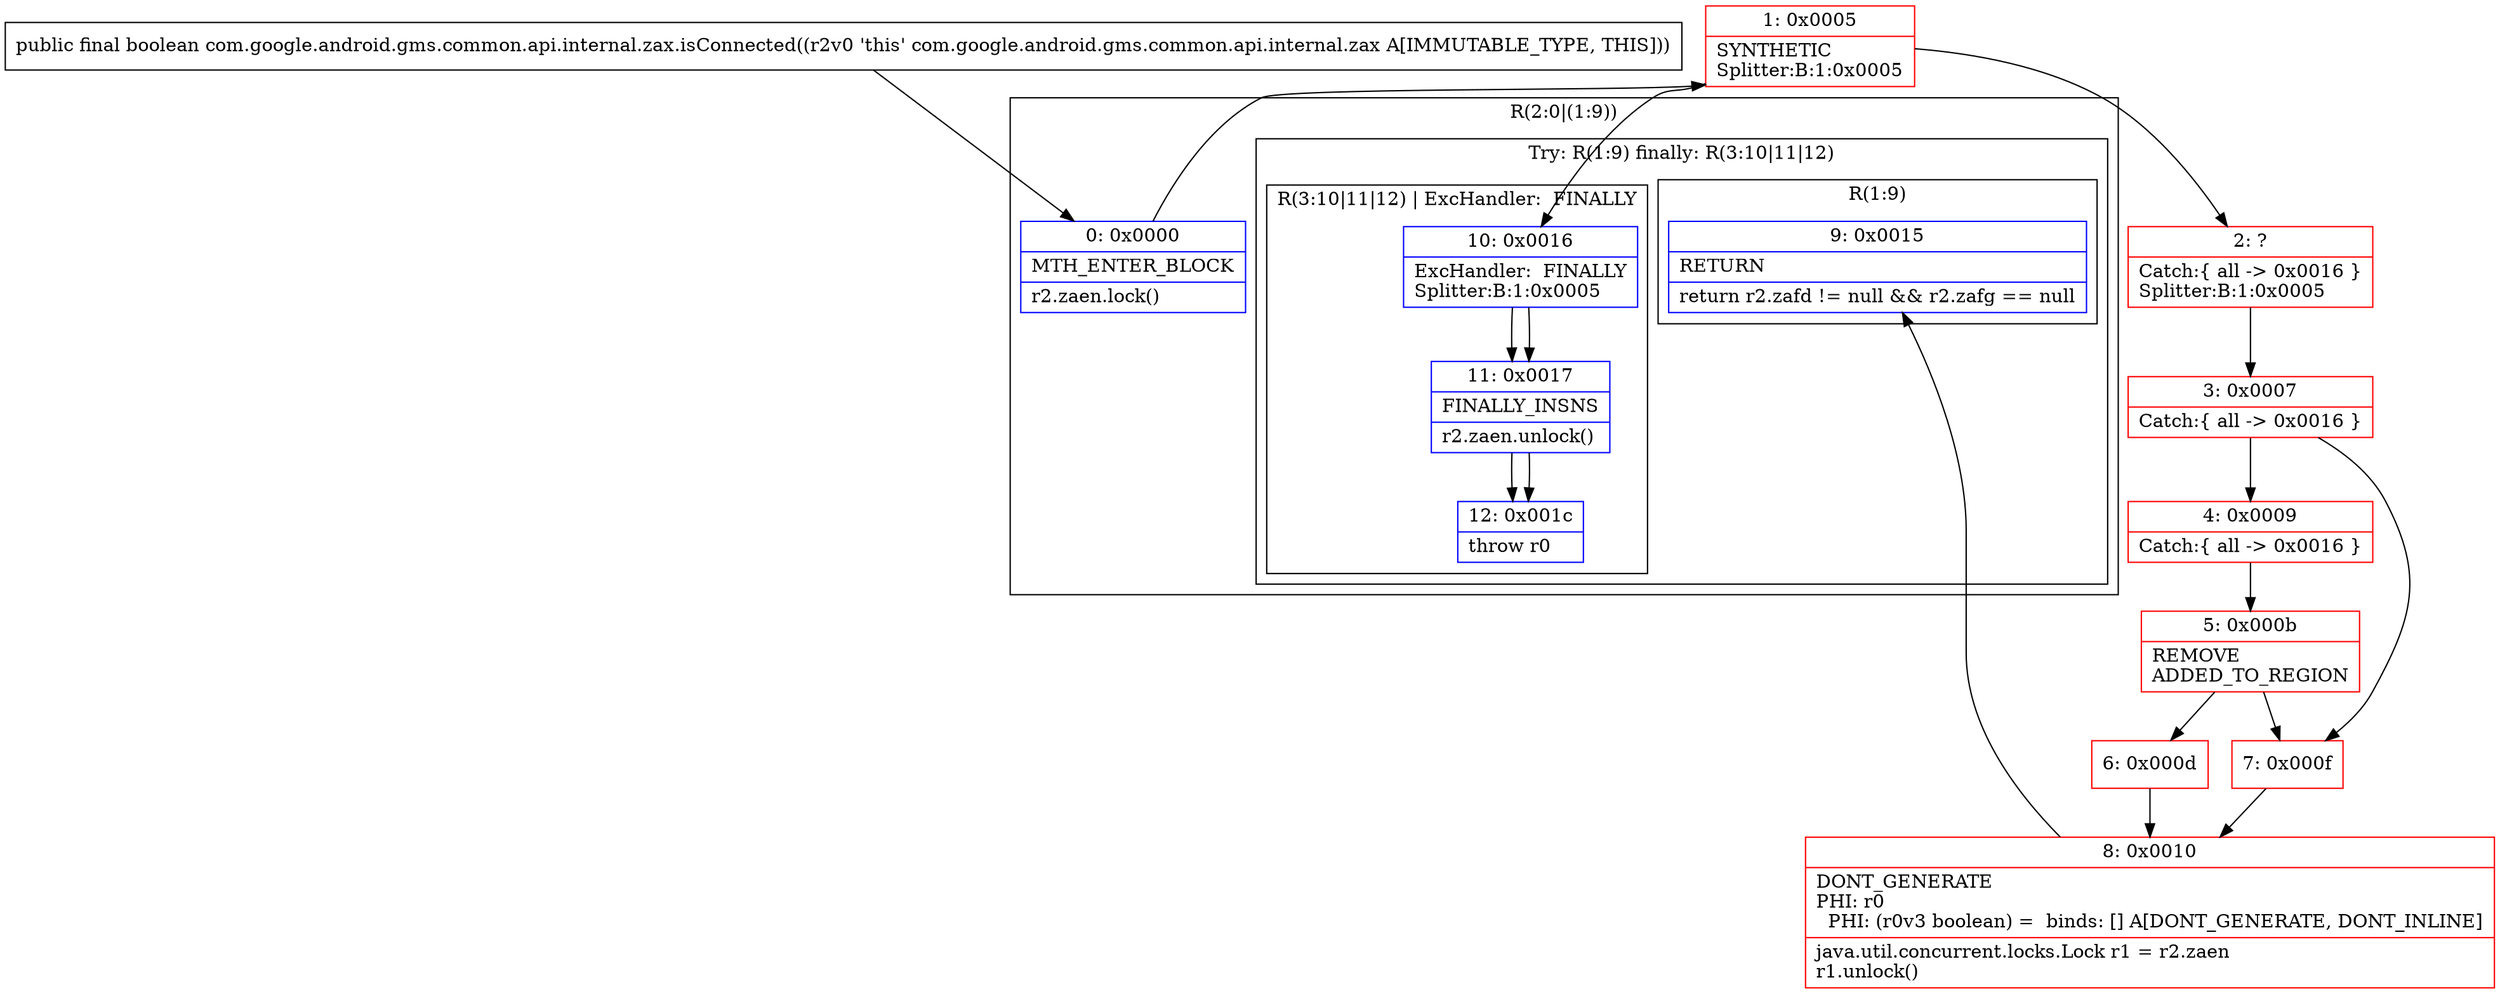 digraph "CFG forcom.google.android.gms.common.api.internal.zax.isConnected()Z" {
subgraph cluster_Region_770388387 {
label = "R(2:0|(1:9))";
node [shape=record,color=blue];
Node_0 [shape=record,label="{0\:\ 0x0000|MTH_ENTER_BLOCK\l|r2.zaen.lock()\l}"];
subgraph cluster_TryCatchRegion_980662371 {
label = "Try: R(1:9) finally: R(3:10|11|12)";
node [shape=record,color=blue];
subgraph cluster_Region_1114436163 {
label = "R(1:9)";
node [shape=record,color=blue];
Node_9 [shape=record,label="{9\:\ 0x0015|RETURN\l|return r2.zafd != null && r2.zafg == null\l}"];
}
subgraph cluster_Region_1806003683 {
label = "R(3:10|11|12) | ExcHandler:  FINALLY\l";
node [shape=record,color=blue];
Node_10 [shape=record,label="{10\:\ 0x0016|ExcHandler:  FINALLY\lSplitter:B:1:0x0005\l}"];
Node_11 [shape=record,label="{11\:\ 0x0017|FINALLY_INSNS\l|r2.zaen.unlock()\l}"];
Node_12 [shape=record,label="{12\:\ 0x001c|throw r0\l}"];
}
}
}
subgraph cluster_Region_1806003683 {
label = "R(3:10|11|12) | ExcHandler:  FINALLY\l";
node [shape=record,color=blue];
Node_10 [shape=record,label="{10\:\ 0x0016|ExcHandler:  FINALLY\lSplitter:B:1:0x0005\l}"];
Node_11 [shape=record,label="{11\:\ 0x0017|FINALLY_INSNS\l|r2.zaen.unlock()\l}"];
Node_12 [shape=record,label="{12\:\ 0x001c|throw r0\l}"];
}
Node_1 [shape=record,color=red,label="{1\:\ 0x0005|SYNTHETIC\lSplitter:B:1:0x0005\l}"];
Node_2 [shape=record,color=red,label="{2\:\ ?|Catch:\{ all \-\> 0x0016 \}\lSplitter:B:1:0x0005\l}"];
Node_3 [shape=record,color=red,label="{3\:\ 0x0007|Catch:\{ all \-\> 0x0016 \}\l}"];
Node_4 [shape=record,color=red,label="{4\:\ 0x0009|Catch:\{ all \-\> 0x0016 \}\l}"];
Node_5 [shape=record,color=red,label="{5\:\ 0x000b|REMOVE\lADDED_TO_REGION\l}"];
Node_6 [shape=record,color=red,label="{6\:\ 0x000d}"];
Node_7 [shape=record,color=red,label="{7\:\ 0x000f}"];
Node_8 [shape=record,color=red,label="{8\:\ 0x0010|DONT_GENERATE\lPHI: r0 \l  PHI: (r0v3 boolean) =  binds: [] A[DONT_GENERATE, DONT_INLINE]\l|java.util.concurrent.locks.Lock r1 = r2.zaen\lr1.unlock()\l}"];
MethodNode[shape=record,label="{public final boolean com.google.android.gms.common.api.internal.zax.isConnected((r2v0 'this' com.google.android.gms.common.api.internal.zax A[IMMUTABLE_TYPE, THIS])) }"];
MethodNode -> Node_0;
Node_0 -> Node_1;
Node_10 -> Node_11;
Node_11 -> Node_12;
Node_10 -> Node_11;
Node_11 -> Node_12;
Node_1 -> Node_2;
Node_1 -> Node_10;
Node_2 -> Node_3;
Node_3 -> Node_4;
Node_3 -> Node_7;
Node_4 -> Node_5;
Node_5 -> Node_6;
Node_5 -> Node_7;
Node_6 -> Node_8;
Node_7 -> Node_8;
Node_8 -> Node_9;
}

